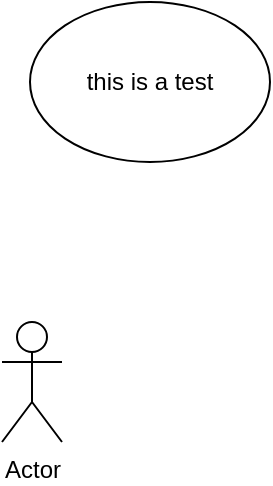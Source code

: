 <mxfile version="21.2.1" type="github">
  <diagram name="Robustness v0.1" id="MVgVls76WPpNq6Cu12q4">
    <mxGraphModel dx="1434" dy="764" grid="1" gridSize="10" guides="1" tooltips="1" connect="1" arrows="1" fold="1" page="1" pageScale="1" pageWidth="827" pageHeight="1169" math="0" shadow="0">
      <root>
        <mxCell id="0" />
        <mxCell id="1" parent="0" />
        <mxCell id="mqDdAt-UPzIkkPcqHvNS-1" value="Actor" style="shape=umlActor;verticalLabelPosition=bottom;verticalAlign=top;html=1;outlineConnect=0;" vertex="1" parent="1">
          <mxGeometry x="400" y="360" width="30" height="60" as="geometry" />
        </mxCell>
        <mxCell id="mqDdAt-UPzIkkPcqHvNS-2" value="this is a test" style="ellipse;whiteSpace=wrap;html=1;" vertex="1" parent="1">
          <mxGeometry x="414" y="200" width="120" height="80" as="geometry" />
        </mxCell>
      </root>
    </mxGraphModel>
  </diagram>
</mxfile>
